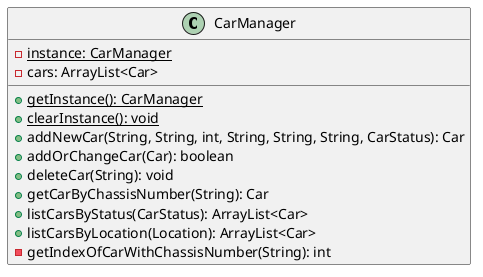 @startuml
class CarManager {
    {static} -instance: CarManager
    -cars: ArrayList<Car>
    {static} +getInstance(): CarManager
    {static} +clearInstance(): void
    +addNewCar(String, String, int, String, String, String, CarStatus): Car
    +addOrChangeCar(Car): boolean
    +deleteCar(String): void
    +getCarByChassisNumber(String): Car
    +listCarsByStatus(CarStatus): ArrayList<Car>
    +listCarsByLocation(Location): ArrayList<Car>
    -getIndexOfCarWithChassisNumber(String): int
}
@enduml
